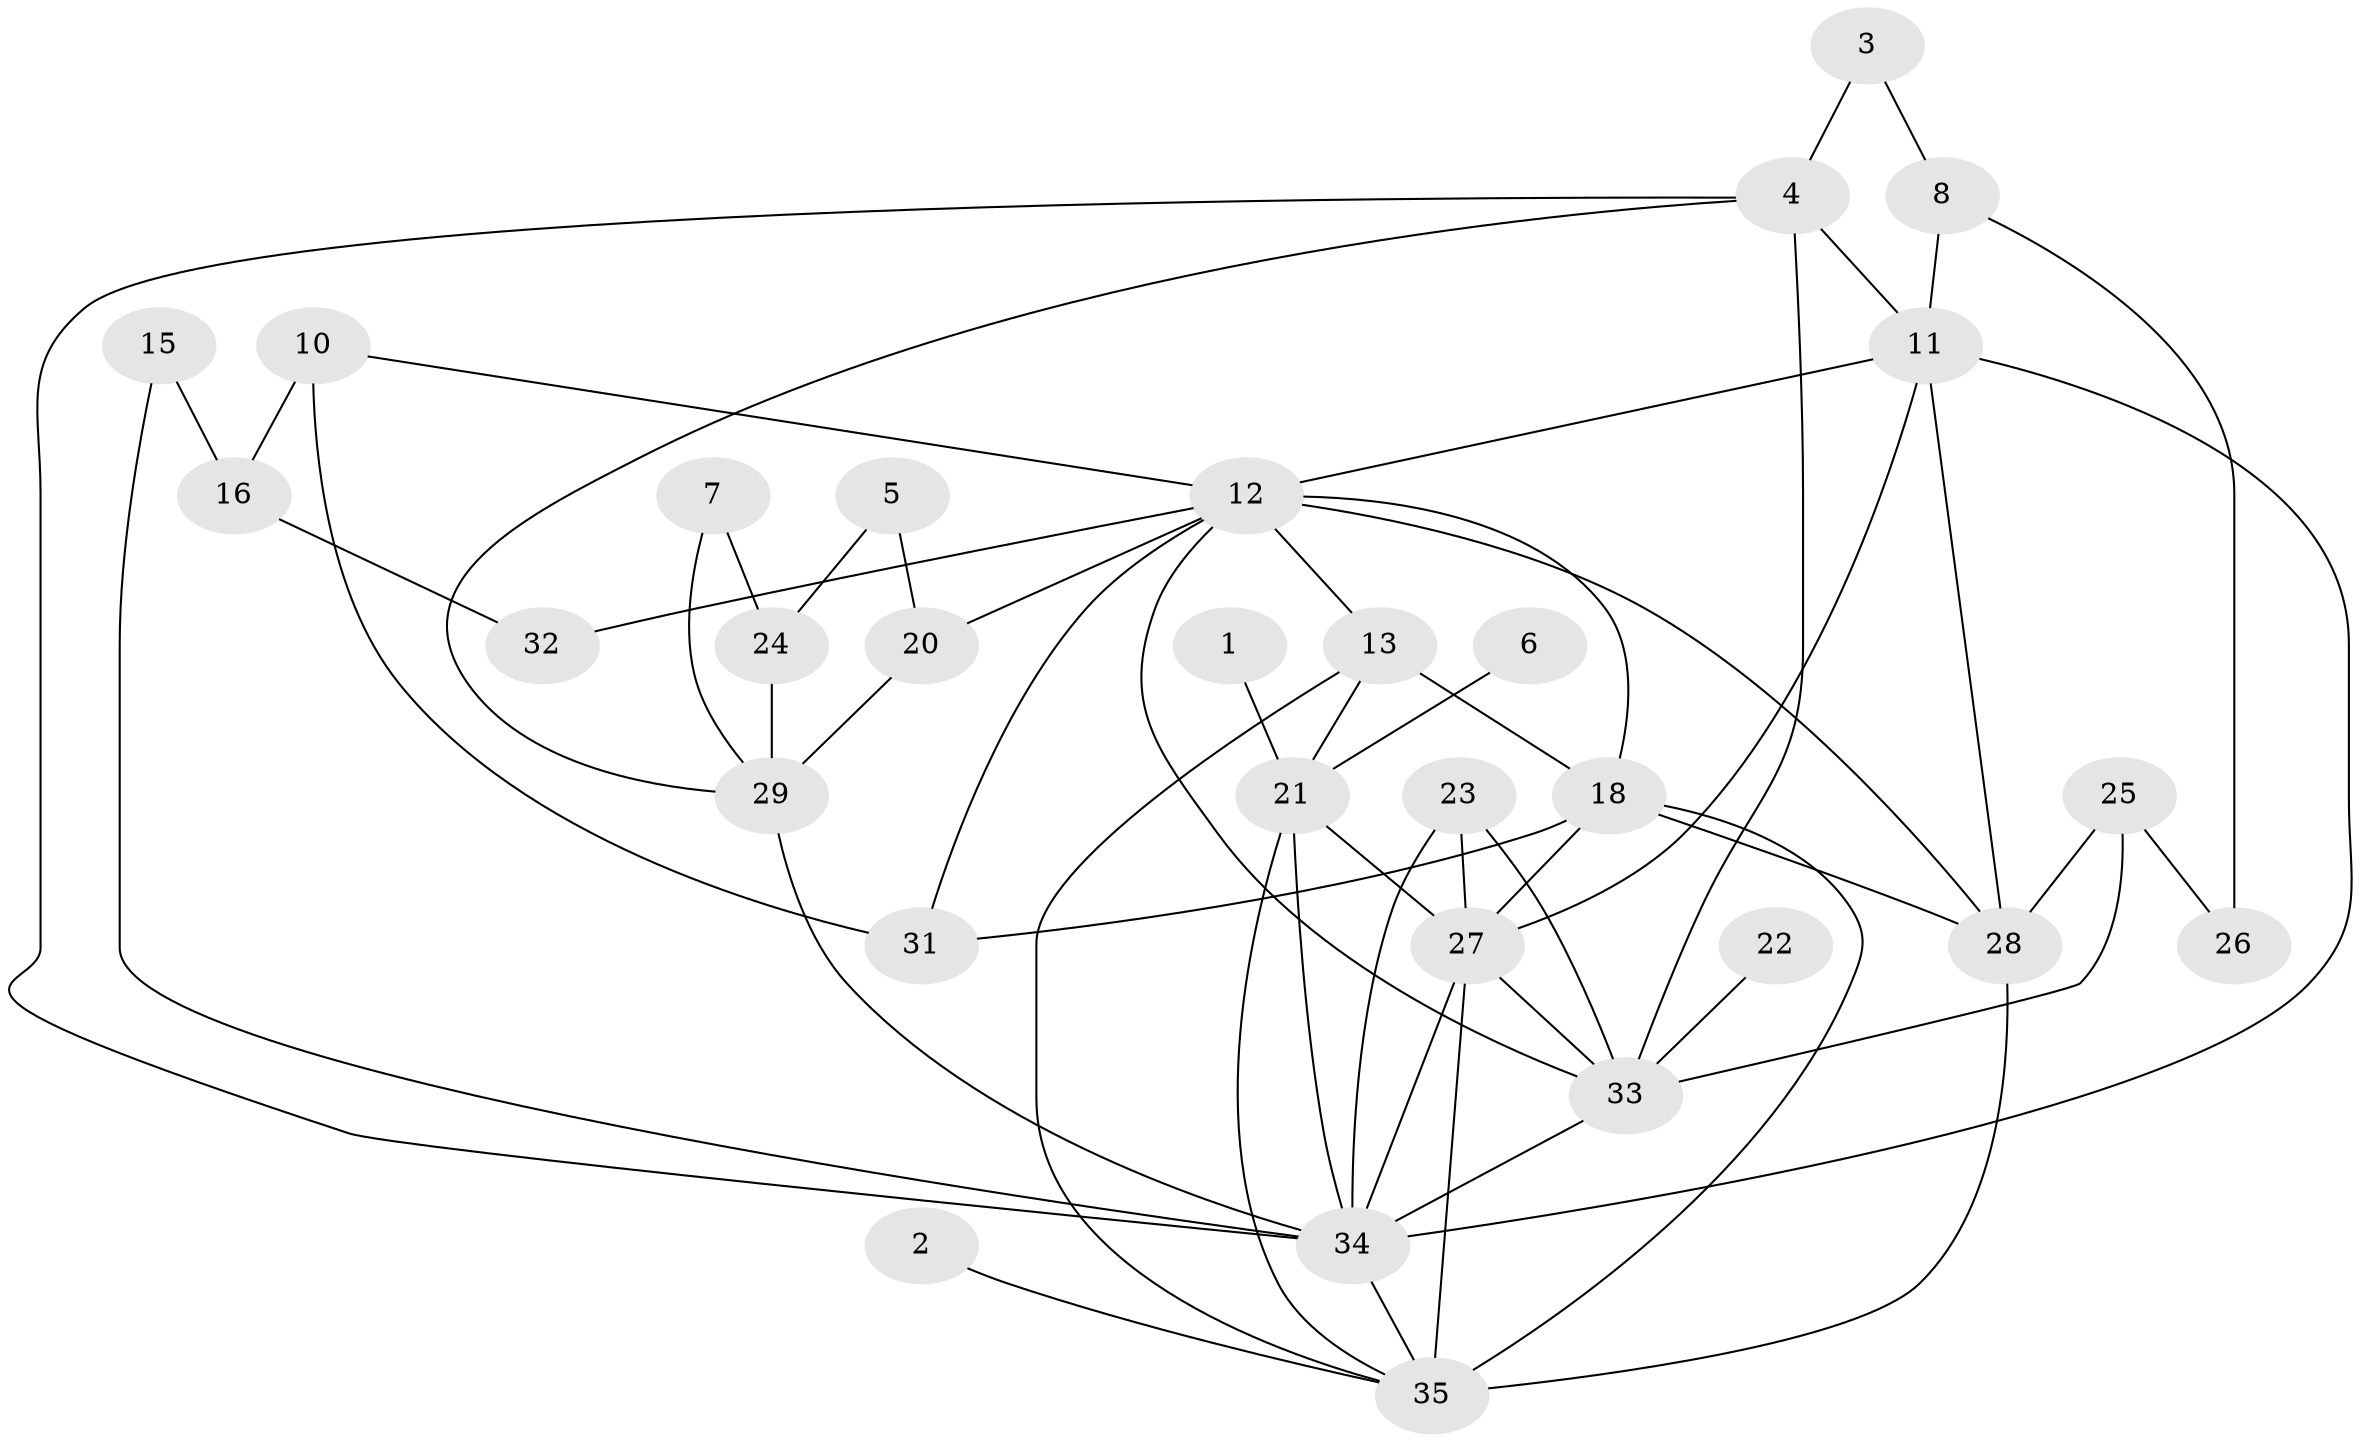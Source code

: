 // original degree distribution, {2: 0.2898550724637681, 7: 0.028985507246376812, 3: 0.2898550724637681, 1: 0.08695652173913043, 5: 0.08695652173913043, 0: 0.07246376811594203, 6: 0.028985507246376812, 4: 0.11594202898550725}
// Generated by graph-tools (version 1.1) at 2025/00/03/09/25 03:00:54]
// undirected, 30 vertices, 58 edges
graph export_dot {
graph [start="1"]
  node [color=gray90,style=filled];
  1;
  2;
  3;
  4;
  5;
  6;
  7;
  8;
  10;
  11;
  12;
  13;
  15;
  16;
  18;
  20;
  21;
  22;
  23;
  24;
  25;
  26;
  27;
  28;
  29;
  31;
  32;
  33;
  34;
  35;
  1 -- 21 [weight=1.0];
  2 -- 35 [weight=2.0];
  3 -- 4 [weight=1.0];
  3 -- 8 [weight=1.0];
  4 -- 11 [weight=1.0];
  4 -- 29 [weight=1.0];
  4 -- 33 [weight=1.0];
  4 -- 34 [weight=1.0];
  5 -- 20 [weight=1.0];
  5 -- 24 [weight=1.0];
  6 -- 21 [weight=1.0];
  7 -- 24 [weight=1.0];
  7 -- 29 [weight=1.0];
  8 -- 11 [weight=1.0];
  8 -- 26 [weight=1.0];
  10 -- 12 [weight=1.0];
  10 -- 16 [weight=1.0];
  10 -- 31 [weight=1.0];
  11 -- 12 [weight=1.0];
  11 -- 27 [weight=1.0];
  11 -- 28 [weight=1.0];
  11 -- 34 [weight=1.0];
  12 -- 13 [weight=1.0];
  12 -- 18 [weight=1.0];
  12 -- 20 [weight=1.0];
  12 -- 28 [weight=2.0];
  12 -- 31 [weight=1.0];
  12 -- 32 [weight=1.0];
  12 -- 33 [weight=1.0];
  13 -- 18 [weight=1.0];
  13 -- 21 [weight=1.0];
  13 -- 35 [weight=1.0];
  15 -- 16 [weight=1.0];
  15 -- 34 [weight=1.0];
  16 -- 32 [weight=1.0];
  18 -- 27 [weight=1.0];
  18 -- 28 [weight=1.0];
  18 -- 31 [weight=2.0];
  18 -- 35 [weight=3.0];
  20 -- 29 [weight=1.0];
  21 -- 27 [weight=1.0];
  21 -- 34 [weight=1.0];
  21 -- 35 [weight=1.0];
  22 -- 33 [weight=1.0];
  23 -- 27 [weight=1.0];
  23 -- 33 [weight=1.0];
  23 -- 34 [weight=1.0];
  24 -- 29 [weight=1.0];
  25 -- 26 [weight=1.0];
  25 -- 28 [weight=1.0];
  25 -- 33 [weight=1.0];
  27 -- 33 [weight=1.0];
  27 -- 34 [weight=1.0];
  27 -- 35 [weight=1.0];
  28 -- 35 [weight=1.0];
  29 -- 34 [weight=1.0];
  33 -- 34 [weight=1.0];
  34 -- 35 [weight=1.0];
}
